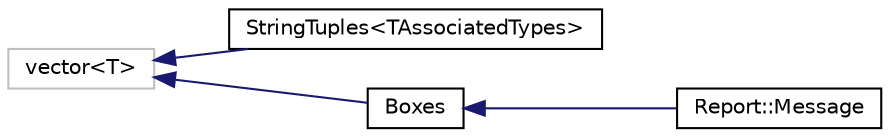 digraph "Graphical Class Hierarchy"
{
  edge [fontname="Helvetica",fontsize="10",labelfontname="Helvetica",labelfontsize="10"];
  node [fontname="Helvetica",fontsize="10",shape=record];
  rankdir="LR";
  Node2 [label="vector\<T\>",height=0.2,width=0.4,color="grey75", fillcolor="white", style="filled",tooltip="STL class. "];
  Node5 [label="StringTuples\<TAssociatedTypes\>",height=0.2,width=0.4,color="black", fillcolor="white", style="filled",URL="$classaworx_1_1lib_1_1strings_1_1util_1_1StringTuples.html"];
  Node0 -> Node1 [dir="back",color="midnightblue",fontsize="10",style="solid",fontname="Helvetica"];
  Node2 -> Node0 [dir="back",color="midnightblue",fontsize="10",style="solid",fontname="Helvetica"];
  Node2 -> Node5 [dir="back",color="midnightblue",fontsize="10",style="solid",fontname="Helvetica"];
  Node0 [label="Boxes",height=0.2,width=0.4,color="black", fillcolor="white", style="filled",URL="$classaworx_1_1lib_1_1boxing_1_1Boxes.html"];
  Node1 [label="Report::Message",height=0.2,width=0.4,color="black", fillcolor="white", style="filled",URL="$classaworx_1_1lib_1_1lang_1_1Report_1_1Message.html"];
}

